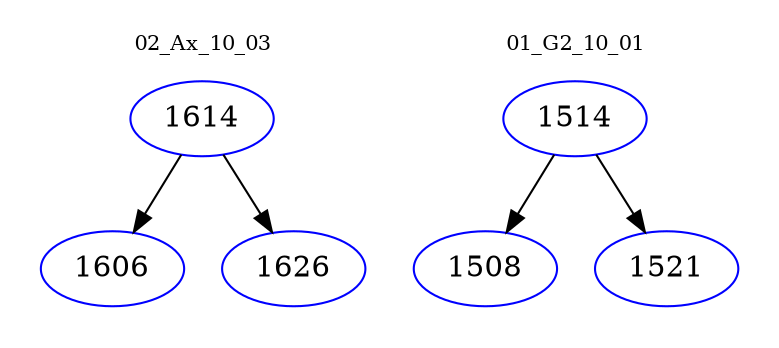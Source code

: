 digraph{
subgraph cluster_0 {
color = white
label = "02_Ax_10_03";
fontsize=10;
T0_1614 [label="1614", color="blue"]
T0_1614 -> T0_1606 [color="black"]
T0_1606 [label="1606", color="blue"]
T0_1614 -> T0_1626 [color="black"]
T0_1626 [label="1626", color="blue"]
}
subgraph cluster_1 {
color = white
label = "01_G2_10_01";
fontsize=10;
T1_1514 [label="1514", color="blue"]
T1_1514 -> T1_1508 [color="black"]
T1_1508 [label="1508", color="blue"]
T1_1514 -> T1_1521 [color="black"]
T1_1521 [label="1521", color="blue"]
}
}
